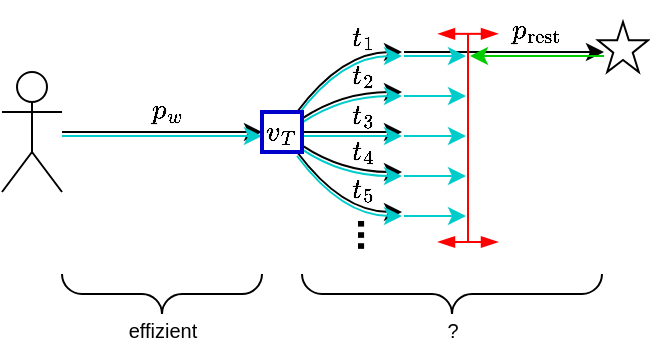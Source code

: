 <mxfile version="20.8.16" type="device"><diagram name="Page-1" id="Y85An_pLSz7vYHUcYa4u"><mxGraphModel dx="473" dy="276" grid="1" gridSize="10" guides="1" tooltips="1" connect="1" arrows="1" fold="1" page="1" pageScale="1" pageWidth="850" pageHeight="1100" math="1" shadow="0"><root><mxCell id="0"/><mxCell id="1" parent="0"/><mxCell id="yeKbWFe1MjhhUQbbEnW1-1" value="" style="shape=umlActor;verticalLabelPosition=bottom;verticalAlign=top;html=1;outlineConnect=0;" parent="1" vertex="1"><mxGeometry x="150" y="170" width="30" height="60" as="geometry"/></mxCell><mxCell id="yeKbWFe1MjhhUQbbEnW1-2" value="" style="verticalLabelPosition=bottom;verticalAlign=top;html=1;shape=mxgraph.basic.star" parent="1" vertex="1"><mxGeometry x="448" y="145" width="25" height="25" as="geometry"/></mxCell><mxCell id="yeKbWFe1MjhhUQbbEnW1-4" value="" style="endArrow=classic;html=1;rounded=0;" parent="1" source="yeKbWFe1MjhhUQbbEnW1-1" target="yeKbWFe1MjhhUQbbEnW1-3" edge="1"><mxGeometry width="50" height="50" relative="1" as="geometry"><mxPoint x="230" y="290" as="sourcePoint"/><mxPoint x="280" y="240" as="targetPoint"/></mxGeometry></mxCell><mxCell id="yeKbWFe1MjhhUQbbEnW1-5" value="" style="curved=1;endArrow=classic;html=1;rounded=0;" parent="1" source="yeKbWFe1MjhhUQbbEnW1-3" edge="1"><mxGeometry width="50" height="50" relative="1" as="geometry"><mxPoint x="360" y="240" as="sourcePoint"/><mxPoint x="350" y="200" as="targetPoint"/><Array as="points"/></mxGeometry></mxCell><mxCell id="yeKbWFe1MjhhUQbbEnW1-6" value="" style="curved=1;endArrow=classic;html=1;rounded=0;" parent="1" source="yeKbWFe1MjhhUQbbEnW1-3" edge="1"><mxGeometry width="50" height="50" relative="1" as="geometry"><mxPoint x="300" y="180" as="sourcePoint"/><mxPoint x="350" y="180" as="targetPoint"/><Array as="points"><mxPoint x="320" y="180"/></Array></mxGeometry></mxCell><mxCell id="yeKbWFe1MjhhUQbbEnW1-7" value="" style="curved=1;endArrow=classic;html=1;rounded=0;" parent="1" source="yeKbWFe1MjhhUQbbEnW1-3" edge="1"><mxGeometry width="50" height="50" relative="1" as="geometry"><mxPoint x="300" y="173.333" as="sourcePoint"/><mxPoint x="350" y="160" as="targetPoint"/><Array as="points"><mxPoint x="320" y="160"/></Array></mxGeometry></mxCell><mxCell id="yeKbWFe1MjhhUQbbEnW1-8" value="" style="curved=1;endArrow=classic;html=1;rounded=0;" parent="1" source="yeKbWFe1MjhhUQbbEnW1-3" edge="1"><mxGeometry width="50" height="50" relative="1" as="geometry"><mxPoint x="310" y="230.003" as="sourcePoint"/><mxPoint x="350" y="220" as="targetPoint"/><Array as="points"><mxPoint x="320" y="220"/></Array></mxGeometry></mxCell><mxCell id="yeKbWFe1MjhhUQbbEnW1-10" value="" style="curved=1;endArrow=classic;html=1;rounded=0;" parent="1" source="yeKbWFe1MjhhUQbbEnW1-3" edge="1"><mxGeometry width="50" height="50" relative="1" as="geometry"><mxPoint x="300" y="270" as="sourcePoint"/><mxPoint x="350" y="240" as="targetPoint"/><Array as="points"><mxPoint x="320" y="240"/></Array></mxGeometry></mxCell><mxCell id="yeKbWFe1MjhhUQbbEnW1-11" value="`t_1`" style="text;html=1;align=center;verticalAlign=middle;resizable=0;points=[];autosize=1;strokeColor=none;fillColor=none;" parent="1" vertex="1"><mxGeometry x="305" y="138" width="50" height="30" as="geometry"/></mxCell><mxCell id="yeKbWFe1MjhhUQbbEnW1-13" value="`t_2`" style="text;html=1;align=center;verticalAlign=middle;resizable=0;points=[];autosize=1;strokeColor=none;fillColor=none;" parent="1" vertex="1"><mxGeometry x="305" y="157" width="50" height="30" as="geometry"/></mxCell><mxCell id="yeKbWFe1MjhhUQbbEnW1-14" value="`t_3`" style="text;html=1;align=center;verticalAlign=middle;resizable=0;points=[];autosize=1;strokeColor=none;fillColor=none;" parent="1" vertex="1"><mxGeometry x="305" y="177" width="50" height="30" as="geometry"/></mxCell><mxCell id="yeKbWFe1MjhhUQbbEnW1-15" value="`t_4`" style="text;html=1;align=center;verticalAlign=middle;resizable=0;points=[];autosize=1;strokeColor=none;fillColor=none;" parent="1" vertex="1"><mxGeometry x="305" y="195" width="50" height="30" as="geometry"/></mxCell><mxCell id="yeKbWFe1MjhhUQbbEnW1-16" value="`t_5`" style="text;html=1;align=center;verticalAlign=middle;resizable=0;points=[];autosize=1;strokeColor=none;fillColor=none;" parent="1" vertex="1"><mxGeometry x="305" y="214" width="50" height="30" as="geometry"/></mxCell><mxCell id="yeKbWFe1MjhhUQbbEnW1-23" value="&lt;b&gt;&lt;font style=&quot;font-size: 20px;&quot;&gt;...&lt;/font&gt;&lt;/b&gt;" style="text;html=1;align=center;verticalAlign=middle;resizable=0;points=[];autosize=1;strokeColor=none;fillColor=none;rotation=90;" parent="1" vertex="1"><mxGeometry x="316" y="231" width="40" height="40" as="geometry"/></mxCell><mxCell id="yeKbWFe1MjhhUQbbEnW1-24" value="`p_w`" style="text;html=1;align=center;verticalAlign=middle;resizable=0;points=[];autosize=1;strokeColor=none;fillColor=none;fontSize=12;" parent="1" vertex="1"><mxGeometry x="207" y="174" width="50" height="30" as="geometry"/></mxCell><mxCell id="yeKbWFe1MjhhUQbbEnW1-25" value="" style="endArrow=classic;html=1;rounded=0;" parent="1" edge="1"><mxGeometry width="50" height="50" relative="1" as="geometry"><mxPoint x="351" y="160" as="sourcePoint"/><mxPoint x="451" y="160" as="targetPoint"/></mxGeometry></mxCell><mxCell id="yeKbWFe1MjhhUQbbEnW1-26" value="`p_&quot;rest&quot;`" style="text;html=1;align=center;verticalAlign=middle;resizable=0;points=[];autosize=1;strokeColor=none;fillColor=none;fontSize=12;fontStyle=0" parent="1" vertex="1"><mxGeometry x="382" y="134" width="70" height="30" as="geometry"/></mxCell><mxCell id="yeKbWFe1MjhhUQbbEnW1-27" value="" style="endArrow=classic;html=1;rounded=0;strokeColor=#00CCCC;" parent="1" edge="1"><mxGeometry width="50" height="50" relative="1" as="geometry"><mxPoint x="180" y="202" as="sourcePoint"/><mxPoint x="280" y="202" as="targetPoint"/></mxGeometry></mxCell><mxCell id="yeKbWFe1MjhhUQbbEnW1-28" value="" style="curved=1;endArrow=classic;html=1;rounded=0;strokeColor=#00CCCC;" parent="1" edge="1"><mxGeometry width="50" height="50" relative="1" as="geometry"><mxPoint x="297.5" y="192" as="sourcePoint"/><mxPoint x="350" y="162" as="targetPoint"/><Array as="points"><mxPoint x="320" y="162"/></Array></mxGeometry></mxCell><mxCell id="yeKbWFe1MjhhUQbbEnW1-29" value="" style="curved=1;endArrow=classic;html=1;rounded=0;strokeColor=#00CCCC;" parent="1" edge="1"><mxGeometry width="50" height="50" relative="1" as="geometry"><mxPoint x="300" y="195.333" as="sourcePoint"/><mxPoint x="350" y="182" as="targetPoint"/><Array as="points"><mxPoint x="320" y="182"/></Array></mxGeometry></mxCell><mxCell id="yeKbWFe1MjhhUQbbEnW1-30" value="" style="curved=1;endArrow=classic;html=1;rounded=0;strokeColor=#00CCCC;" parent="1" edge="1"><mxGeometry width="50" height="50" relative="1" as="geometry"><mxPoint x="300" y="202.0" as="sourcePoint"/><mxPoint x="350" y="202.0" as="targetPoint"/><Array as="points"/></mxGeometry></mxCell><mxCell id="yeKbWFe1MjhhUQbbEnW1-31" value="" style="curved=1;endArrow=classic;html=1;rounded=0;strokeColor=#00CCCC;" parent="1" edge="1"><mxGeometry width="50" height="50" relative="1" as="geometry"><mxPoint x="300" y="208.667" as="sourcePoint"/><mxPoint x="350" y="222" as="targetPoint"/><Array as="points"><mxPoint x="320" y="222"/></Array></mxGeometry></mxCell><mxCell id="yeKbWFe1MjhhUQbbEnW1-32" value="" style="curved=1;endArrow=classic;html=1;rounded=0;strokeColor=#00CCCC;" parent="1" edge="1"><mxGeometry width="50" height="50" relative="1" as="geometry"><mxPoint x="297.5" y="212" as="sourcePoint"/><mxPoint x="350" y="242" as="targetPoint"/><Array as="points"><mxPoint x="320" y="242"/></Array></mxGeometry></mxCell><mxCell id="yeKbWFe1MjhhUQbbEnW1-33" value="" style="endArrow=classic;html=1;rounded=0;strokeColor=#00CCCC;" parent="1" edge="1"><mxGeometry width="50" height="50" relative="1" as="geometry"><mxPoint x="351" y="162" as="sourcePoint"/><mxPoint x="382" y="162" as="targetPoint"/></mxGeometry></mxCell><mxCell id="yeKbWFe1MjhhUQbbEnW1-34" value="" style="endArrow=classic;html=1;rounded=0;strokeColor=#00CCCC;" parent="1" edge="1"><mxGeometry width="50" height="50" relative="1" as="geometry"><mxPoint x="351" y="182" as="sourcePoint"/><mxPoint x="382" y="182" as="targetPoint"/></mxGeometry></mxCell><mxCell id="yeKbWFe1MjhhUQbbEnW1-35" value="" style="endArrow=classic;html=1;rounded=0;strokeColor=#00CCCC;" parent="1" edge="1"><mxGeometry width="50" height="50" relative="1" as="geometry"><mxPoint x="351" y="202" as="sourcePoint"/><mxPoint x="382" y="202" as="targetPoint"/></mxGeometry></mxCell><mxCell id="yeKbWFe1MjhhUQbbEnW1-36" value="" style="endArrow=classic;html=1;rounded=0;strokeColor=#00CCCC;" parent="1" edge="1"><mxGeometry width="50" height="50" relative="1" as="geometry"><mxPoint x="351" y="222" as="sourcePoint"/><mxPoint x="382" y="222" as="targetPoint"/></mxGeometry></mxCell><mxCell id="yeKbWFe1MjhhUQbbEnW1-37" value="" style="endArrow=classic;html=1;rounded=0;strokeColor=#00CCCC;" parent="1" edge="1"><mxGeometry width="50" height="50" relative="1" as="geometry"><mxPoint x="351" y="242" as="sourcePoint"/><mxPoint x="382" y="242" as="targetPoint"/></mxGeometry></mxCell><mxCell id="yeKbWFe1MjhhUQbbEnW1-3" value="`v_T`" style="rounded=0;whiteSpace=wrap;html=1;strokeColor=#0000CC;strokeWidth=2;" parent="1" vertex="1"><mxGeometry x="280" y="190" width="20" height="20" as="geometry"/></mxCell><mxCell id="VMwtuqsyyfcEDBmC0VRb-1" value="" style="verticalLabelPosition=bottom;shadow=0;dashed=0;align=center;html=1;verticalAlign=top;strokeWidth=1;shape=mxgraph.mockup.markup.curlyBrace;strokeColor=#000000;fontSize=12;rotation=-180;" parent="1" vertex="1"><mxGeometry x="180" y="271" width="100" height="20" as="geometry"/></mxCell><mxCell id="VMwtuqsyyfcEDBmC0VRb-2" value="effizient" style="text;html=1;align=center;verticalAlign=middle;resizable=0;points=[];autosize=1;strokeColor=none;fillColor=none;fontSize=10;" parent="1" vertex="1"><mxGeometry x="200" y="284" width="60" height="30" as="geometry"/></mxCell><mxCell id="VMwtuqsyyfcEDBmC0VRb-3" value="" style="verticalLabelPosition=bottom;shadow=0;dashed=0;align=center;html=1;verticalAlign=top;strokeWidth=1;shape=mxgraph.mockup.markup.curlyBrace;strokeColor=#000000;fontSize=12;rotation=-180;" parent="1" vertex="1"><mxGeometry x="300" y="271" width="150" height="20" as="geometry"/></mxCell><mxCell id="VMwtuqsyyfcEDBmC0VRb-4" value="?" style="text;html=1;align=center;verticalAlign=middle;resizable=0;points=[];autosize=1;strokeColor=none;fillColor=none;fontSize=10;" parent="1" vertex="1"><mxGeometry x="360" y="284" width="30" height="30" as="geometry"/></mxCell><mxCell id="PdDAlWngiF7F3NROf4CZ-1" value="" style="endArrow=classic;html=1;rounded=0;strokeColor=#00CC00;" edge="1" parent="1"><mxGeometry width="50" height="50" relative="1" as="geometry"><mxPoint x="451" y="162" as="sourcePoint"/><mxPoint x="384" y="162" as="targetPoint"/></mxGeometry></mxCell><mxCell id="PdDAlWngiF7F3NROf4CZ-2" value="" style="endArrow=none;html=1;rounded=0;strokeColor=#FF0000;" edge="1" parent="1"><mxGeometry width="50" height="50" relative="1" as="geometry"><mxPoint x="383" y="255" as="sourcePoint"/><mxPoint x="383" y="151" as="targetPoint"/></mxGeometry></mxCell><mxCell id="PdDAlWngiF7F3NROf4CZ-3" value="" style="endArrow=blockThin;startArrow=blockThin;html=1;rounded=0;strokeColor=#FF0000;startFill=1;endFill=1;" edge="1" parent="1"><mxGeometry width="50" height="50" relative="1" as="geometry"><mxPoint x="368" y="255" as="sourcePoint"/><mxPoint x="398" y="255" as="targetPoint"/></mxGeometry></mxCell><mxCell id="PdDAlWngiF7F3NROf4CZ-4" value="" style="endArrow=blockThin;startArrow=blockThin;html=1;rounded=0;strokeColor=#FF0000;startFill=1;endFill=1;" edge="1" parent="1"><mxGeometry width="50" height="50" relative="1" as="geometry"><mxPoint x="368" y="150.92" as="sourcePoint"/><mxPoint x="398" y="150.92" as="targetPoint"/></mxGeometry></mxCell></root></mxGraphModel></diagram></mxfile>